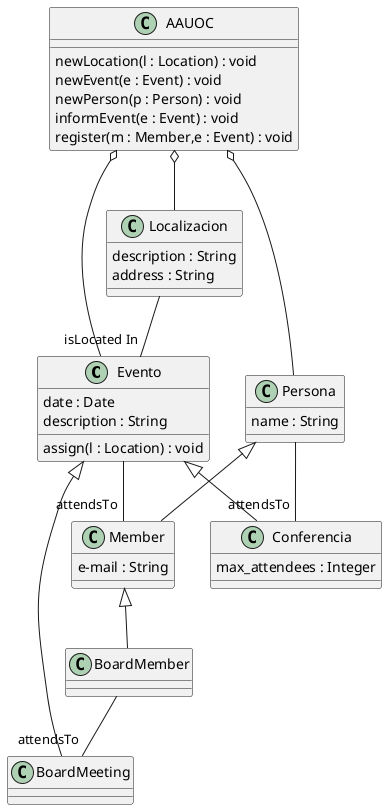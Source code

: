 @startuml
skinparam classAttributeIconSize 0

class Evento{
date : Date
description : String
assign(l : Location) : void
}
class Conferencia{
max_attendees : Integer
}
class BoardMeeting{
}
Evento <|-- Conferencia
Evento <|-- BoardMeeting

class Persona{
name : String
}
class Member{
e-mail : String
}
class BoardMember{
}
Persona <|-- Member
Member<|-- BoardMember
class Localizacion{
description : String
address : String
}
class AAUOC{
newLocation(l : Location) : void
newEvent(e : Event) : void
newPerson(p : Person) : void
informEvent(e : Event) : void
register(m : Member,e : Event) : void
}
AAUOC o-- Persona
AAUOC o-- Localizacion
AAUOC o-- Evento
Localizacion -- "isLocated In" Evento
Persona -- "attendsTo" Conferencia
Evento -- "attendsTo" Member
BoardMember -- "attendsTo" BoardMeeting

@enduml